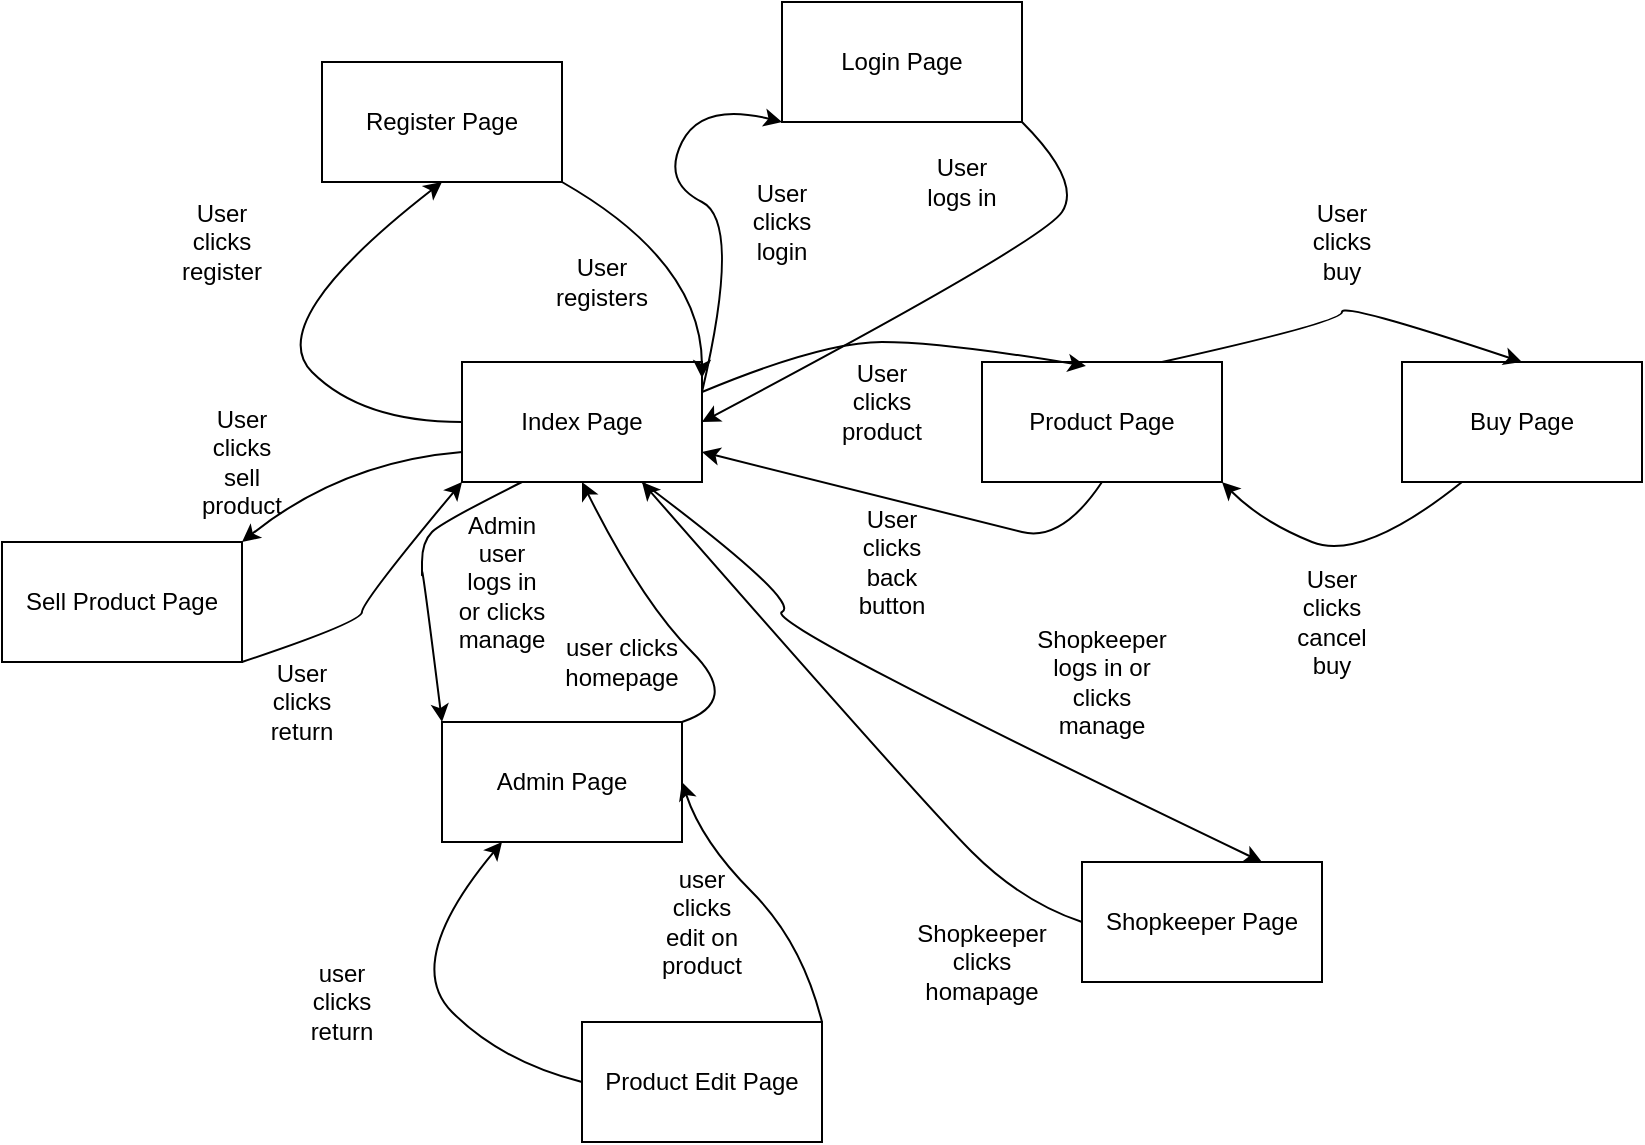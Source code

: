 <mxfile version="12.7.4" type="device"><diagram id="HjPz9OFa5VX8vpyCXVIk" name="Page-1"><mxGraphModel dx="2201" dy="719" grid="1" gridSize="10" guides="1" tooltips="1" connect="1" arrows="1" fold="1" page="1" pageScale="1" pageWidth="827" pageHeight="1169" math="0" shadow="0"><root><mxCell id="0"/><mxCell id="1" parent="0"/><mxCell id="MPP2XwTFoywc8WURm-M2-1" value="Index Page" style="rounded=0;whiteSpace=wrap;html=1;" parent="1" vertex="1"><mxGeometry x="60" y="200" width="120" height="60" as="geometry"/></mxCell><mxCell id="MPP2XwTFoywc8WURm-M2-2" value="Product Page" style="rounded=0;whiteSpace=wrap;html=1;" parent="1" vertex="1"><mxGeometry x="320" y="200" width="120" height="60" as="geometry"/></mxCell><mxCell id="MPP2XwTFoywc8WURm-M2-3" value="Buy Page" style="rounded=0;whiteSpace=wrap;html=1;" parent="1" vertex="1"><mxGeometry x="530" y="200" width="120" height="60" as="geometry"/></mxCell><mxCell id="MPP2XwTFoywc8WURm-M2-4" value="Shopkeeper Page" style="rounded=0;whiteSpace=wrap;html=1;" parent="1" vertex="1"><mxGeometry x="370" y="450" width="120" height="60" as="geometry"/></mxCell><mxCell id="MPP2XwTFoywc8WURm-M2-5" value="Admin Page" style="rounded=0;whiteSpace=wrap;html=1;" parent="1" vertex="1"><mxGeometry x="50" y="380" width="120" height="60" as="geometry"/></mxCell><mxCell id="MPP2XwTFoywc8WURm-M2-7" value="Login Page" style="rounded=0;whiteSpace=wrap;html=1;" parent="1" vertex="1"><mxGeometry x="220" y="20" width="120" height="60" as="geometry"/></mxCell><mxCell id="MPP2XwTFoywc8WURm-M2-8" value="Register Page" style="rounded=0;whiteSpace=wrap;html=1;" parent="1" vertex="1"><mxGeometry x="-10" y="50" width="120" height="60" as="geometry"/></mxCell><mxCell id="MPP2XwTFoywc8WURm-M2-9" value="Product Edit Page" style="rounded=0;whiteSpace=wrap;html=1;" parent="1" vertex="1"><mxGeometry x="120" y="530" width="120" height="60" as="geometry"/></mxCell><mxCell id="MPP2XwTFoywc8WURm-M2-10" value="" style="curved=1;endArrow=classic;html=1;entryX=0.5;entryY=1;entryDx=0;entryDy=0;exitX=0;exitY=0.5;exitDx=0;exitDy=0;" parent="1" source="MPP2XwTFoywc8WURm-M2-1" target="MPP2XwTFoywc8WURm-M2-8" edge="1"><mxGeometry width="50" height="50" relative="1" as="geometry"><mxPoint x="-40" y="230" as="sourcePoint"/><mxPoint x="10" y="180" as="targetPoint"/><Array as="points"><mxPoint x="10" y="230"/><mxPoint x="-40" y="180"/></Array></mxGeometry></mxCell><mxCell id="MPP2XwTFoywc8WURm-M2-11" value="User clicks register" style="text;html=1;strokeColor=none;fillColor=none;align=center;verticalAlign=middle;whiteSpace=wrap;rounded=0;" parent="1" vertex="1"><mxGeometry x="-80" y="130" width="40" height="20" as="geometry"/></mxCell><mxCell id="MPP2XwTFoywc8WURm-M2-13" value="" style="curved=1;endArrow=classic;html=1;exitX=1;exitY=1;exitDx=0;exitDy=0;entryX=1;entryY=0.133;entryDx=0;entryDy=0;entryPerimeter=0;" parent="1" source="MPP2XwTFoywc8WURm-M2-8" target="MPP2XwTFoywc8WURm-M2-1" edge="1"><mxGeometry width="50" height="50" relative="1" as="geometry"><mxPoint x="130" y="190" as="sourcePoint"/><mxPoint x="180" y="140" as="targetPoint"/><Array as="points"><mxPoint x="180" y="150"/></Array></mxGeometry></mxCell><mxCell id="MPP2XwTFoywc8WURm-M2-14" value="User registers" style="text;html=1;strokeColor=none;fillColor=none;align=center;verticalAlign=middle;whiteSpace=wrap;rounded=0;" parent="1" vertex="1"><mxGeometry x="110" y="150" width="40" height="20" as="geometry"/></mxCell><mxCell id="MPP2XwTFoywc8WURm-M2-15" value="" style="curved=1;endArrow=classic;html=1;exitX=1;exitY=0.25;exitDx=0;exitDy=0;entryX=0;entryY=1;entryDx=0;entryDy=0;" parent="1" source="MPP2XwTFoywc8WURm-M2-1" target="MPP2XwTFoywc8WURm-M2-7" edge="1"><mxGeometry width="50" height="50" relative="1" as="geometry"><mxPoint x="280" y="170" as="sourcePoint"/><mxPoint x="330" y="120" as="targetPoint"/><Array as="points"><mxPoint x="200" y="130"/><mxPoint x="160" y="110"/><mxPoint x="180" y="70"/></Array></mxGeometry></mxCell><mxCell id="MPP2XwTFoywc8WURm-M2-16" value="User clicks login" style="text;html=1;strokeColor=none;fillColor=none;align=center;verticalAlign=middle;whiteSpace=wrap;rounded=0;" parent="1" vertex="1"><mxGeometry x="200" y="120" width="40" height="20" as="geometry"/></mxCell><mxCell id="MPP2XwTFoywc8WURm-M2-18" value="" style="curved=1;endArrow=classic;html=1;exitX=1;exitY=1;exitDx=0;exitDy=0;entryX=1;entryY=0.5;entryDx=0;entryDy=0;" parent="1" source="MPP2XwTFoywc8WURm-M2-7" target="MPP2XwTFoywc8WURm-M2-1" edge="1"><mxGeometry width="50" height="50" relative="1" as="geometry"><mxPoint x="330" y="140" as="sourcePoint"/><mxPoint x="380" y="90" as="targetPoint"/><Array as="points"><mxPoint x="370" y="110"/><mxPoint x="350" y="140"/></Array></mxGeometry></mxCell><mxCell id="MPP2XwTFoywc8WURm-M2-19" value="User logs in" style="text;html=1;strokeColor=none;fillColor=none;align=center;verticalAlign=middle;whiteSpace=wrap;rounded=0;" parent="1" vertex="1"><mxGeometry x="290" y="100" width="40" height="20" as="geometry"/></mxCell><mxCell id="MPP2XwTFoywc8WURm-M2-20" value="" style="curved=1;endArrow=classic;html=1;exitX=0.25;exitY=1;exitDx=0;exitDy=0;entryX=0;entryY=0;entryDx=0;entryDy=0;" parent="1" source="MPP2XwTFoywc8WURm-M2-1" target="MPP2XwTFoywc8WURm-M2-5" edge="1"><mxGeometry width="50" height="50" relative="1" as="geometry"><mxPoint x="40" y="350" as="sourcePoint"/><mxPoint x="90" y="300" as="targetPoint"/><Array as="points"><mxPoint x="50" y="280"/><mxPoint x="40" y="290"/><mxPoint x="40" y="310"/><mxPoint x="40" y="300"/></Array></mxGeometry></mxCell><mxCell id="MPP2XwTFoywc8WURm-M2-21" value="Admin user logs in or clicks manage" style="text;html=1;strokeColor=none;fillColor=none;align=center;verticalAlign=middle;whiteSpace=wrap;rounded=0;" parent="1" vertex="1"><mxGeometry x="60" y="300" width="40" height="20" as="geometry"/></mxCell><mxCell id="MPP2XwTFoywc8WURm-M2-22" value="" style="curved=1;endArrow=classic;html=1;exitX=1;exitY=0.25;exitDx=0;exitDy=0;entryX=0.433;entryY=0.033;entryDx=0;entryDy=0;entryPerimeter=0;" parent="1" source="MPP2XwTFoywc8WURm-M2-1" target="MPP2XwTFoywc8WURm-M2-2" edge="1"><mxGeometry width="50" height="50" relative="1" as="geometry"><mxPoint x="190" y="320" as="sourcePoint"/><mxPoint x="240" y="270" as="targetPoint"/><Array as="points"><mxPoint x="240" y="190"/><mxPoint x="300" y="190"/></Array></mxGeometry></mxCell><mxCell id="MPP2XwTFoywc8WURm-M2-23" value="User clicks product" style="text;html=1;strokeColor=none;fillColor=none;align=center;verticalAlign=middle;whiteSpace=wrap;rounded=0;" parent="1" vertex="1"><mxGeometry x="250" y="210" width="40" height="20" as="geometry"/></mxCell><mxCell id="MPP2XwTFoywc8WURm-M2-24" value="" style="curved=1;endArrow=classic;html=1;entryX=1;entryY=0.75;entryDx=0;entryDy=0;exitX=0.5;exitY=1;exitDx=0;exitDy=0;" parent="1" source="MPP2XwTFoywc8WURm-M2-2" target="MPP2XwTFoywc8WURm-M2-1" edge="1"><mxGeometry width="50" height="50" relative="1" as="geometry"><mxPoint x="320" y="330" as="sourcePoint"/><mxPoint x="180" y="270" as="targetPoint"/><Array as="points"><mxPoint x="360" y="290"/><mxPoint x="320" y="280"/></Array></mxGeometry></mxCell><mxCell id="MPP2XwTFoywc8WURm-M2-25" value="User clicks back button" style="text;html=1;strokeColor=none;fillColor=none;align=center;verticalAlign=middle;whiteSpace=wrap;rounded=0;" parent="1" vertex="1"><mxGeometry x="250" y="280" width="50" height="40" as="geometry"/></mxCell><mxCell id="MPP2XwTFoywc8WURm-M2-26" value="" style="curved=1;endArrow=classic;html=1;exitX=0.75;exitY=0;exitDx=0;exitDy=0;entryX=0.5;entryY=0;entryDx=0;entryDy=0;" parent="1" source="MPP2XwTFoywc8WURm-M2-2" target="MPP2XwTFoywc8WURm-M2-3" edge="1"><mxGeometry width="50" height="50" relative="1" as="geometry"><mxPoint x="450" y="180" as="sourcePoint"/><mxPoint x="540" y="190" as="targetPoint"/><Array as="points"><mxPoint x="500" y="180"/><mxPoint x="500" y="170"/></Array></mxGeometry></mxCell><mxCell id="MPP2XwTFoywc8WURm-M2-27" value="User clicks buy" style="text;html=1;strokeColor=none;fillColor=none;align=center;verticalAlign=middle;whiteSpace=wrap;rounded=0;" parent="1" vertex="1"><mxGeometry x="480" y="130" width="40" height="20" as="geometry"/></mxCell><mxCell id="MPP2XwTFoywc8WURm-M2-28" value="" style="curved=1;endArrow=classic;html=1;entryX=1;entryY=1;entryDx=0;entryDy=0;exitX=0.25;exitY=1;exitDx=0;exitDy=0;" parent="1" source="MPP2XwTFoywc8WURm-M2-3" target="MPP2XwTFoywc8WURm-M2-2" edge="1"><mxGeometry width="50" height="50" relative="1" as="geometry"><mxPoint x="460" y="330" as="sourcePoint"/><mxPoint x="510" y="280" as="targetPoint"/><Array as="points"><mxPoint x="510" y="300"/><mxPoint x="460" y="280"/></Array></mxGeometry></mxCell><mxCell id="MPP2XwTFoywc8WURm-M2-29" value="User clicks cancel buy" style="text;html=1;strokeColor=none;fillColor=none;align=center;verticalAlign=middle;whiteSpace=wrap;rounded=0;" parent="1" vertex="1"><mxGeometry x="470" y="310" width="50" height="40" as="geometry"/></mxCell><mxCell id="MPP2XwTFoywc8WURm-M2-30" value="" style="curved=1;endArrow=classic;html=1;exitX=1;exitY=0;exitDx=0;exitDy=0;entryX=0.5;entryY=1;entryDx=0;entryDy=0;" parent="1" source="MPP2XwTFoywc8WURm-M2-5" target="MPP2XwTFoywc8WURm-M2-1" edge="1"><mxGeometry width="50" height="50" relative="1" as="geometry"><mxPoint x="150" y="370" as="sourcePoint"/><mxPoint x="200" y="320" as="targetPoint"/><Array as="points"><mxPoint x="200" y="370"/><mxPoint x="150" y="320"/></Array></mxGeometry></mxCell><mxCell id="MPP2XwTFoywc8WURm-M2-31" value="user clicks homepage" style="text;html=1;strokeColor=none;fillColor=none;align=center;verticalAlign=middle;whiteSpace=wrap;rounded=0;" parent="1" vertex="1"><mxGeometry x="120" y="340" width="40" height="20" as="geometry"/></mxCell><mxCell id="MPP2XwTFoywc8WURm-M2-32" value="" style="curved=1;endArrow=classic;html=1;exitX=0.75;exitY=1;exitDx=0;exitDy=0;entryX=0.75;entryY=0;entryDx=0;entryDy=0;" parent="1" source="MPP2XwTFoywc8WURm-M2-1" target="MPP2XwTFoywc8WURm-M2-4" edge="1"><mxGeometry width="50" height="50" relative="1" as="geometry"><mxPoint x="210" y="380" as="sourcePoint"/><mxPoint x="260" y="330" as="targetPoint"/><Array as="points"><mxPoint x="230" y="320"/><mxPoint x="210" y="330"/></Array></mxGeometry></mxCell><mxCell id="MPP2XwTFoywc8WURm-M2-33" value="Shopkeeper logs in or clicks manage" style="text;html=1;strokeColor=none;fillColor=none;align=center;verticalAlign=middle;whiteSpace=wrap;rounded=0;" parent="1" vertex="1"><mxGeometry x="360" y="350" width="40" height="20" as="geometry"/></mxCell><mxCell id="MPP2XwTFoywc8WURm-M2-34" value="" style="curved=1;endArrow=classic;html=1;exitX=0;exitY=0.5;exitDx=0;exitDy=0;entryX=0.75;entryY=1;entryDx=0;entryDy=0;" parent="1" source="MPP2XwTFoywc8WURm-M2-4" target="MPP2XwTFoywc8WURm-M2-1" edge="1"><mxGeometry width="50" height="50" relative="1" as="geometry"><mxPoint x="290" y="470" as="sourcePoint"/><mxPoint x="340" y="420" as="targetPoint"/><Array as="points"><mxPoint x="340" y="470"/><mxPoint x="290" y="420"/></Array></mxGeometry></mxCell><mxCell id="MPP2XwTFoywc8WURm-M2-35" value="Shopkeeper clicks homapage" style="text;html=1;strokeColor=none;fillColor=none;align=center;verticalAlign=middle;whiteSpace=wrap;rounded=0;" parent="1" vertex="1"><mxGeometry x="300" y="490" width="40" height="20" as="geometry"/></mxCell><mxCell id="MPP2XwTFoywc8WURm-M2-37" value="" style="curved=1;endArrow=classic;html=1;exitX=0;exitY=0.5;exitDx=0;exitDy=0;entryX=0.25;entryY=1;entryDx=0;entryDy=0;" parent="1" source="MPP2XwTFoywc8WURm-M2-9" target="MPP2XwTFoywc8WURm-M2-5" edge="1"><mxGeometry width="50" height="50" relative="1" as="geometry"><mxPoint x="30" y="550" as="sourcePoint"/><mxPoint x="80" y="500" as="targetPoint"/><Array as="points"><mxPoint x="80" y="550"/><mxPoint x="30" y="500"/></Array></mxGeometry></mxCell><mxCell id="MPP2XwTFoywc8WURm-M2-38" value="" style="curved=1;endArrow=classic;html=1;exitX=1;exitY=0;exitDx=0;exitDy=0;entryX=1;entryY=0.5;entryDx=0;entryDy=0;" parent="1" source="MPP2XwTFoywc8WURm-M2-9" target="MPP2XwTFoywc8WURm-M2-5" edge="1"><mxGeometry width="50" height="50" relative="1" as="geometry"><mxPoint x="180" y="490" as="sourcePoint"/><mxPoint x="230" y="440" as="targetPoint"/><Array as="points"><mxPoint x="230" y="490"/><mxPoint x="180" y="440"/></Array></mxGeometry></mxCell><mxCell id="MPP2XwTFoywc8WURm-M2-39" value="user clicks edit on product" style="text;html=1;strokeColor=none;fillColor=none;align=center;verticalAlign=middle;whiteSpace=wrap;rounded=0;" parent="1" vertex="1"><mxGeometry x="160" y="470" width="40" height="20" as="geometry"/></mxCell><mxCell id="MPP2XwTFoywc8WURm-M2-40" value="user clicks return" style="text;html=1;strokeColor=none;fillColor=none;align=center;verticalAlign=middle;whiteSpace=wrap;rounded=0;" parent="1" vertex="1"><mxGeometry x="-20" y="510" width="40" height="20" as="geometry"/></mxCell><mxCell id="MPP2XwTFoywc8WURm-M2-41" value="Sell Product Page" style="rounded=0;whiteSpace=wrap;html=1;" parent="1" vertex="1"><mxGeometry x="-170" y="290" width="120" height="60" as="geometry"/></mxCell><mxCell id="MPP2XwTFoywc8WURm-M2-43" value="User clicks sell product" style="text;html=1;strokeColor=none;fillColor=none;align=center;verticalAlign=middle;whiteSpace=wrap;rounded=0;" parent="1" vertex="1"><mxGeometry x="-70" y="240" width="40" height="20" as="geometry"/></mxCell><mxCell id="MPP2XwTFoywc8WURm-M2-44" value="" style="curved=1;endArrow=classic;html=1;exitX=0;exitY=0.75;exitDx=0;exitDy=0;entryX=1;entryY=0;entryDx=0;entryDy=0;" parent="1" source="MPP2XwTFoywc8WURm-M2-1" target="MPP2XwTFoywc8WURm-M2-41" edge="1"><mxGeometry width="50" height="50" relative="1" as="geometry"><mxPoint x="-10" y="370" as="sourcePoint"/><mxPoint x="40" y="320" as="targetPoint"/><Array as="points"><mxPoint y="250"/></Array></mxGeometry></mxCell><mxCell id="MPP2XwTFoywc8WURm-M2-45" value="" style="curved=1;endArrow=classic;html=1;exitX=1;exitY=1;exitDx=0;exitDy=0;entryX=0;entryY=1;entryDx=0;entryDy=0;" parent="1" source="MPP2XwTFoywc8WURm-M2-41" target="MPP2XwTFoywc8WURm-M2-1" edge="1"><mxGeometry width="50" height="50" relative="1" as="geometry"><mxPoint x="-20" y="350" as="sourcePoint"/><mxPoint x="30" y="300" as="targetPoint"/><Array as="points"><mxPoint x="10" y="330"/><mxPoint x="10" y="320"/></Array></mxGeometry></mxCell><mxCell id="MPP2XwTFoywc8WURm-M2-46" value="User clicks return" style="text;html=1;strokeColor=none;fillColor=none;align=center;verticalAlign=middle;whiteSpace=wrap;rounded=0;" parent="1" vertex="1"><mxGeometry x="-40" y="360" width="40" height="20" as="geometry"/></mxCell></root></mxGraphModel></diagram></mxfile>